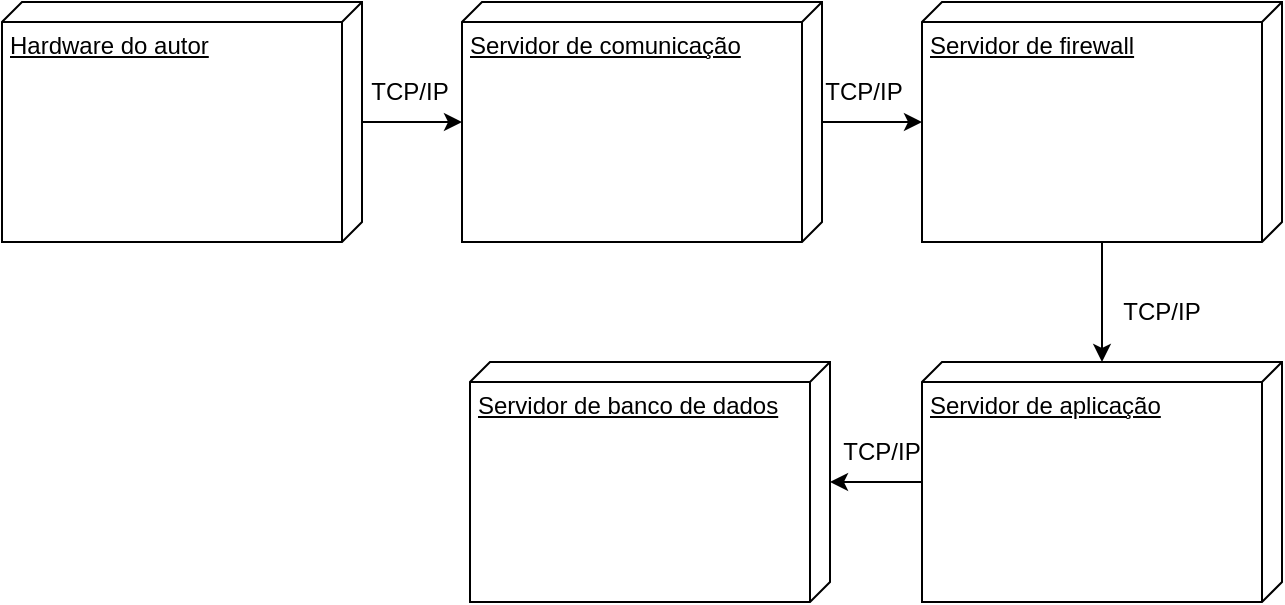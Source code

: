 <mxfile version="23.1.6" type="github">
  <diagram name="Página-1" id="Nf-V9pZXrHt6NvwvRVjA">
    <mxGraphModel dx="794" dy="510" grid="1" gridSize="10" guides="1" tooltips="1" connect="1" arrows="1" fold="1" page="1" pageScale="1" pageWidth="827" pageHeight="1169" math="0" shadow="0">
      <root>
        <mxCell id="0" />
        <mxCell id="1" parent="0" />
        <mxCell id="J2OI6by3QBIPTFdaqDB2-5" value="" style="edgeStyle=orthogonalEdgeStyle;rounded=0;orthogonalLoop=1;jettySize=auto;html=1;" edge="1" parent="1" source="J2OI6by3QBIPTFdaqDB2-1" target="J2OI6by3QBIPTFdaqDB2-2">
          <mxGeometry relative="1" as="geometry" />
        </mxCell>
        <mxCell id="J2OI6by3QBIPTFdaqDB2-1" value="Hardware do autor" style="verticalAlign=top;align=left;spacingTop=8;spacingLeft=2;spacingRight=12;shape=cube;size=10;direction=south;fontStyle=4;html=1;whiteSpace=wrap;" vertex="1" parent="1">
          <mxGeometry x="90" y="60" width="180" height="120" as="geometry" />
        </mxCell>
        <mxCell id="J2OI6by3QBIPTFdaqDB2-7" value="" style="edgeStyle=orthogonalEdgeStyle;rounded=0;orthogonalLoop=1;jettySize=auto;html=1;" edge="1" parent="1" source="J2OI6by3QBIPTFdaqDB2-2" target="J2OI6by3QBIPTFdaqDB2-6">
          <mxGeometry relative="1" as="geometry" />
        </mxCell>
        <mxCell id="J2OI6by3QBIPTFdaqDB2-2" value="Servidor de comunicação" style="verticalAlign=top;align=left;spacingTop=8;spacingLeft=2;spacingRight=12;shape=cube;size=10;direction=south;fontStyle=4;html=1;whiteSpace=wrap;" vertex="1" parent="1">
          <mxGeometry x="320" y="60" width="180" height="120" as="geometry" />
        </mxCell>
        <mxCell id="J2OI6by3QBIPTFdaqDB2-9" value="" style="edgeStyle=orthogonalEdgeStyle;rounded=0;orthogonalLoop=1;jettySize=auto;html=1;" edge="1" parent="1" source="J2OI6by3QBIPTFdaqDB2-6" target="J2OI6by3QBIPTFdaqDB2-8">
          <mxGeometry relative="1" as="geometry" />
        </mxCell>
        <mxCell id="J2OI6by3QBIPTFdaqDB2-6" value="Servidor de firewall" style="verticalAlign=top;align=left;spacingTop=8;spacingLeft=2;spacingRight=12;shape=cube;size=10;direction=south;fontStyle=4;html=1;whiteSpace=wrap;" vertex="1" parent="1">
          <mxGeometry x="550" y="60" width="180" height="120" as="geometry" />
        </mxCell>
        <mxCell id="J2OI6by3QBIPTFdaqDB2-12" value="" style="edgeStyle=orthogonalEdgeStyle;rounded=0;orthogonalLoop=1;jettySize=auto;html=1;" edge="1" parent="1" source="J2OI6by3QBIPTFdaqDB2-8" target="J2OI6by3QBIPTFdaqDB2-10">
          <mxGeometry relative="1" as="geometry" />
        </mxCell>
        <mxCell id="J2OI6by3QBIPTFdaqDB2-8" value="Servidor de aplicação" style="verticalAlign=top;align=left;spacingTop=8;spacingLeft=2;spacingRight=12;shape=cube;size=10;direction=south;fontStyle=4;html=1;whiteSpace=wrap;" vertex="1" parent="1">
          <mxGeometry x="550" y="240" width="180" height="120" as="geometry" />
        </mxCell>
        <mxCell id="J2OI6by3QBIPTFdaqDB2-10" value="Servidor de banco de dados" style="verticalAlign=top;align=left;spacingTop=8;spacingLeft=2;spacingRight=12;shape=cube;size=10;direction=south;fontStyle=4;html=1;whiteSpace=wrap;" vertex="1" parent="1">
          <mxGeometry x="324" y="240" width="180" height="120" as="geometry" />
        </mxCell>
        <mxCell id="J2OI6by3QBIPTFdaqDB2-15" value="TCP/IP" style="text;html=1;align=center;verticalAlign=middle;whiteSpace=wrap;rounded=0;" vertex="1" parent="1">
          <mxGeometry x="264" y="90" width="60" height="30" as="geometry" />
        </mxCell>
        <mxCell id="J2OI6by3QBIPTFdaqDB2-16" value="TCP/IP" style="text;html=1;align=center;verticalAlign=middle;whiteSpace=wrap;rounded=0;" vertex="1" parent="1">
          <mxGeometry x="491" y="90" width="60" height="30" as="geometry" />
        </mxCell>
        <mxCell id="J2OI6by3QBIPTFdaqDB2-17" value="TCP/IP" style="text;html=1;align=center;verticalAlign=middle;whiteSpace=wrap;rounded=0;fontFamily=Helvetica;fontSize=12;fontColor=default;" vertex="1" parent="1">
          <mxGeometry x="500" y="270" width="60" height="30" as="geometry" />
        </mxCell>
        <mxCell id="J2OI6by3QBIPTFdaqDB2-19" value="TCP/IP" style="text;html=1;align=center;verticalAlign=middle;whiteSpace=wrap;rounded=0;fontFamily=Helvetica;fontSize=12;fontColor=default;" vertex="1" parent="1">
          <mxGeometry x="640" y="200" width="60" height="30" as="geometry" />
        </mxCell>
      </root>
    </mxGraphModel>
  </diagram>
</mxfile>
